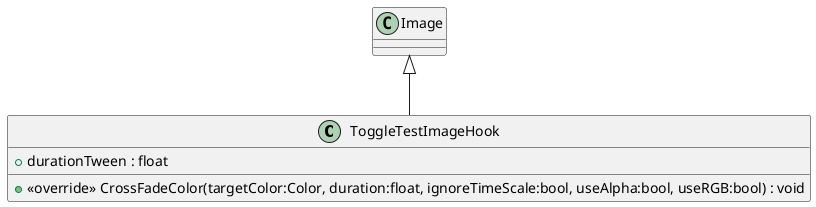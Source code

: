 @startuml
class ToggleTestImageHook {
    + durationTween : float
    + <<override>> CrossFadeColor(targetColor:Color, duration:float, ignoreTimeScale:bool, useAlpha:bool, useRGB:bool) : void
}
Image <|-- ToggleTestImageHook
@enduml
